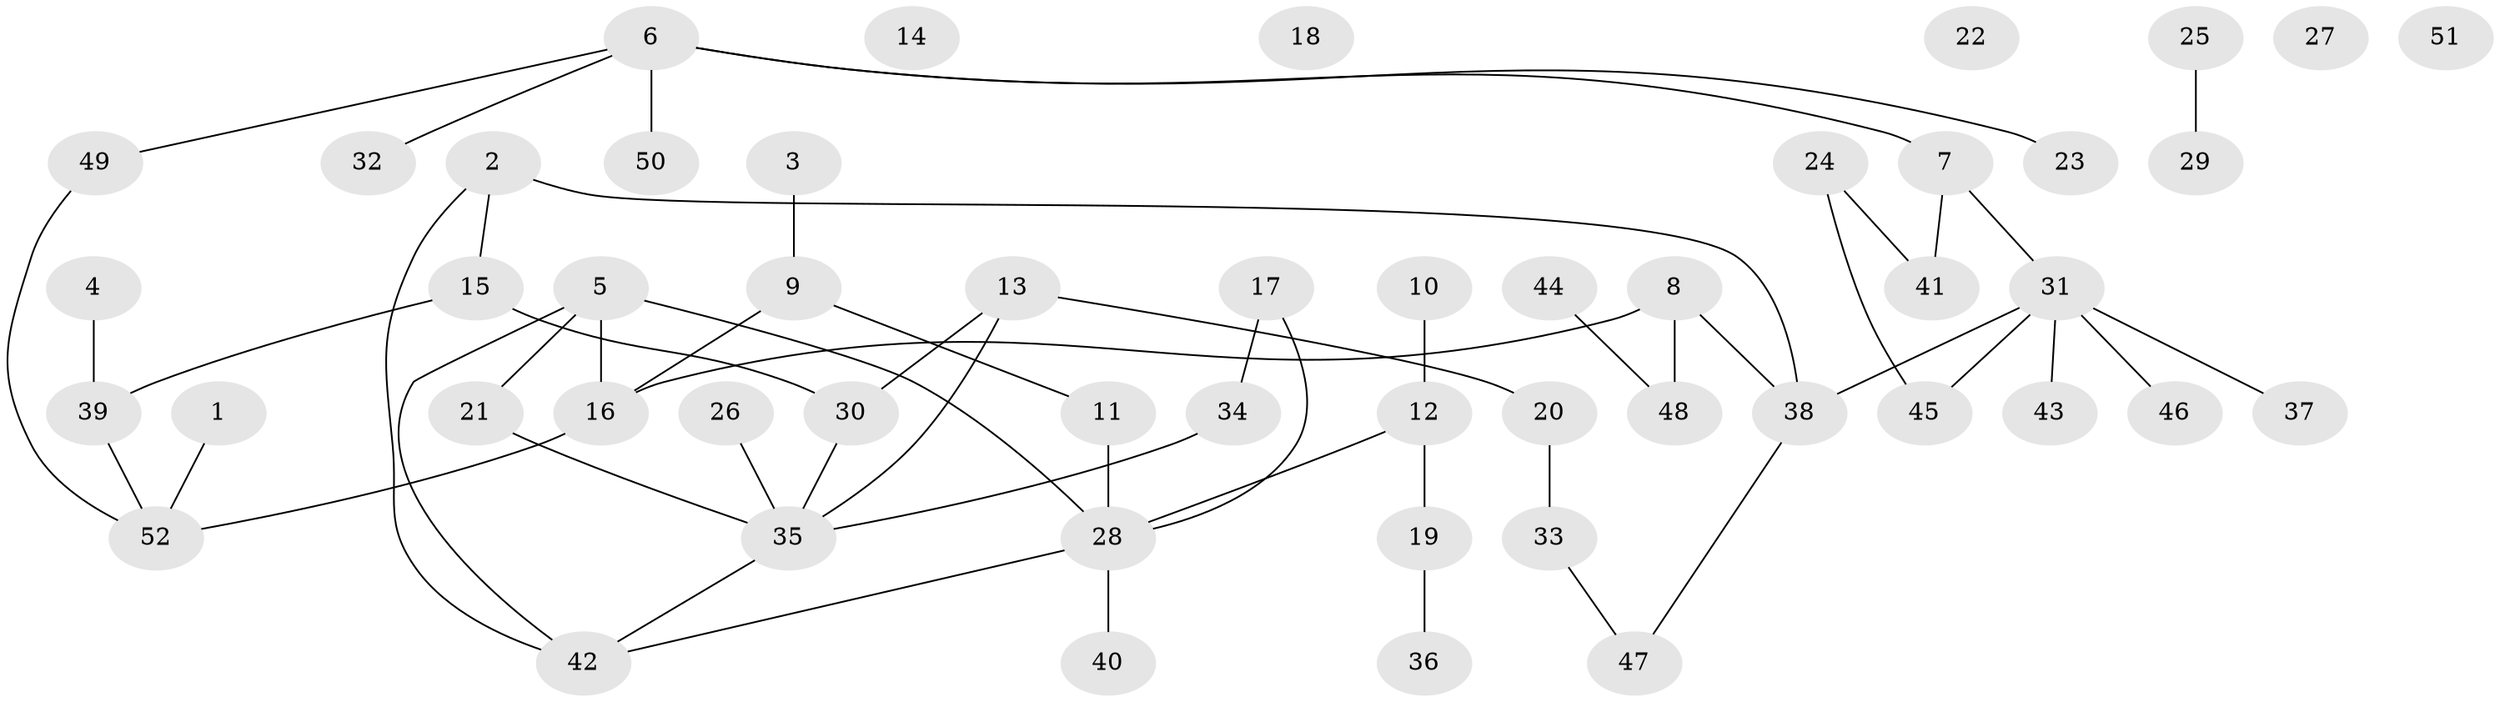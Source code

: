 // coarse degree distribution, {1: 0.3333333333333333, 6: 0.08333333333333333, 2: 0.20833333333333334, 8: 0.041666666666666664, 5: 0.08333333333333333, 0: 0.25}
// Generated by graph-tools (version 1.1) at 2025/16/03/04/25 18:16:47]
// undirected, 52 vertices, 56 edges
graph export_dot {
graph [start="1"]
  node [color=gray90,style=filled];
  1;
  2;
  3;
  4;
  5;
  6;
  7;
  8;
  9;
  10;
  11;
  12;
  13;
  14;
  15;
  16;
  17;
  18;
  19;
  20;
  21;
  22;
  23;
  24;
  25;
  26;
  27;
  28;
  29;
  30;
  31;
  32;
  33;
  34;
  35;
  36;
  37;
  38;
  39;
  40;
  41;
  42;
  43;
  44;
  45;
  46;
  47;
  48;
  49;
  50;
  51;
  52;
  1 -- 52;
  2 -- 15;
  2 -- 38;
  2 -- 42;
  3 -- 9;
  4 -- 39;
  5 -- 16;
  5 -- 21;
  5 -- 28;
  5 -- 42;
  6 -- 7;
  6 -- 23;
  6 -- 32;
  6 -- 49;
  6 -- 50;
  7 -- 31;
  7 -- 41;
  8 -- 16;
  8 -- 38;
  8 -- 48;
  9 -- 11;
  9 -- 16;
  10 -- 12;
  11 -- 28;
  12 -- 19;
  12 -- 28;
  13 -- 20;
  13 -- 30;
  13 -- 35;
  15 -- 30;
  15 -- 39;
  16 -- 52;
  17 -- 28;
  17 -- 34;
  19 -- 36;
  20 -- 33;
  21 -- 35;
  24 -- 41;
  24 -- 45;
  25 -- 29;
  26 -- 35;
  28 -- 40;
  28 -- 42;
  30 -- 35;
  31 -- 37;
  31 -- 38;
  31 -- 43;
  31 -- 45;
  31 -- 46;
  33 -- 47;
  34 -- 35;
  35 -- 42;
  38 -- 47;
  39 -- 52;
  44 -- 48;
  49 -- 52;
}
